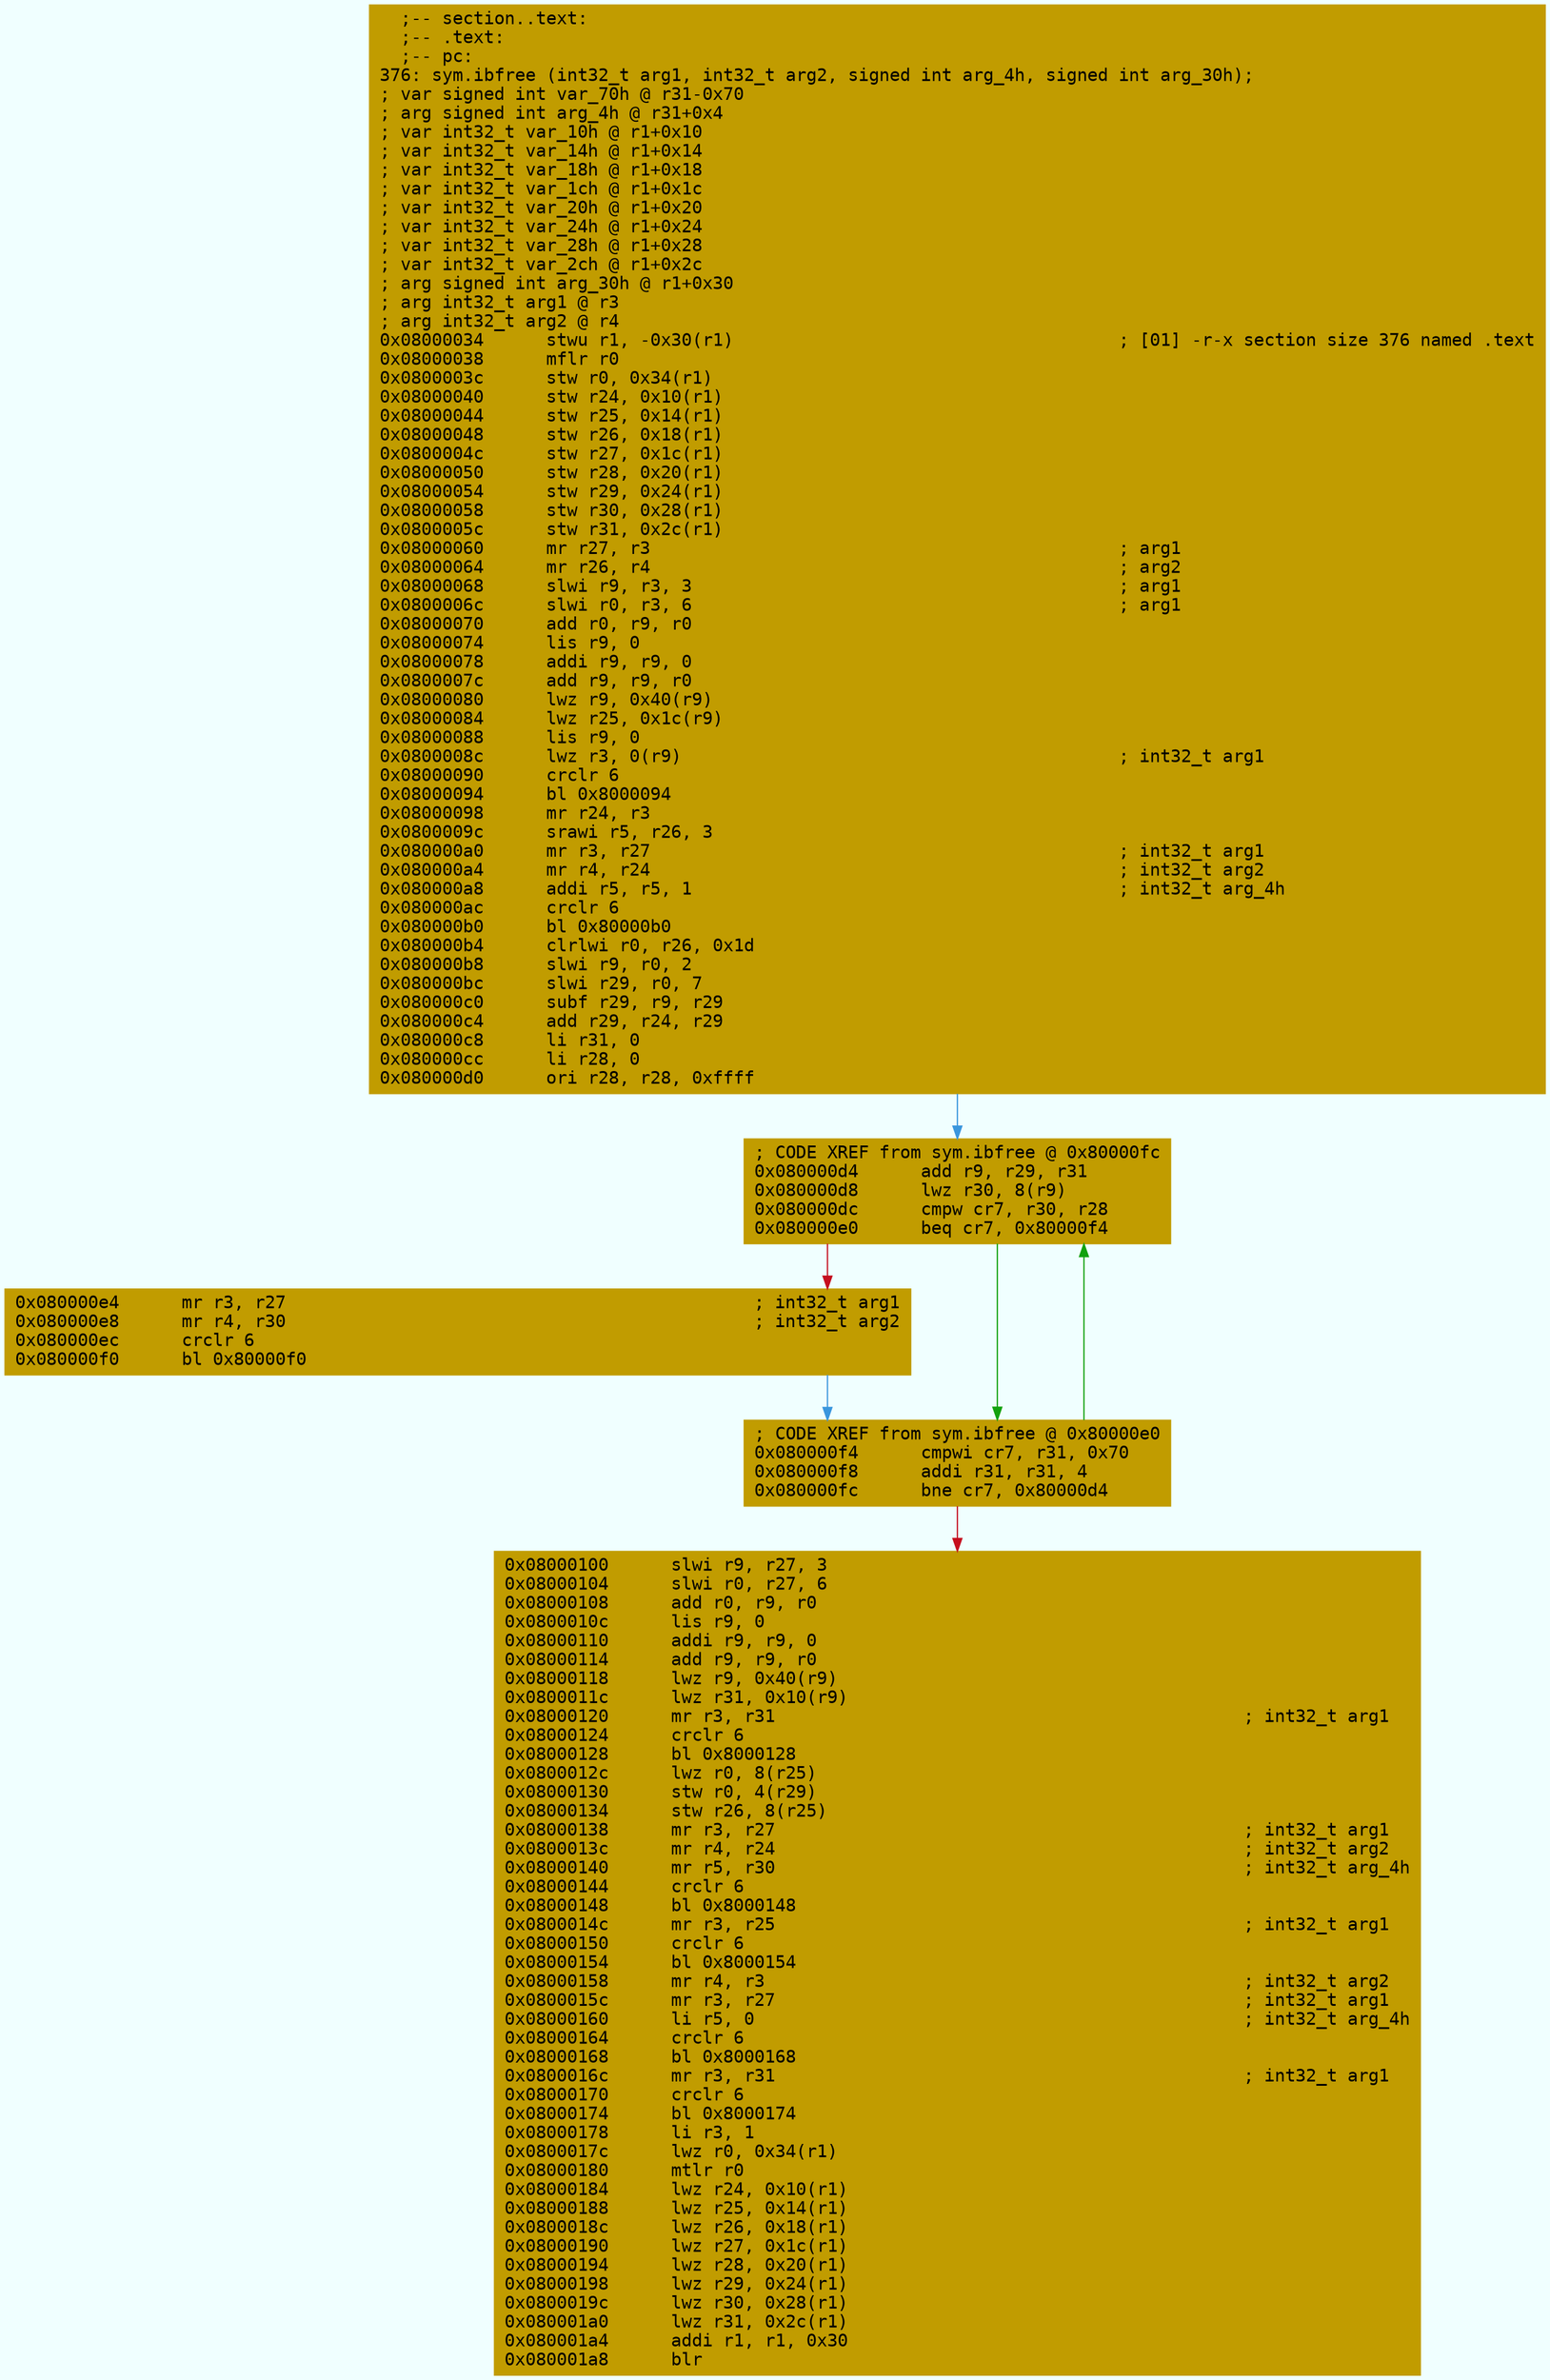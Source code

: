 digraph code {
	graph [bgcolor=azure fontsize=8 fontname="Courier" splines="ortho"];
	node [fillcolor=gray style=filled shape=box];
	edge [arrowhead="normal"];
	"0x08000034" [URL="sym.ibfree/0x08000034", fillcolor="#c19c00",color="#c19c00", fontname="Courier",label="  ;-- section..text:\l  ;-- .text:\l  ;-- pc:\l376: sym.ibfree (int32_t arg1, int32_t arg2, signed int arg_4h, signed int arg_30h);\l; var signed int var_70h @ r31-0x70\l; arg signed int arg_4h @ r31+0x4\l; var int32_t var_10h @ r1+0x10\l; var int32_t var_14h @ r1+0x14\l; var int32_t var_18h @ r1+0x18\l; var int32_t var_1ch @ r1+0x1c\l; var int32_t var_20h @ r1+0x20\l; var int32_t var_24h @ r1+0x24\l; var int32_t var_28h @ r1+0x28\l; var int32_t var_2ch @ r1+0x2c\l; arg signed int arg_30h @ r1+0x30\l; arg int32_t arg1 @ r3\l; arg int32_t arg2 @ r4\l0x08000034      stwu r1, -0x30(r1)                                     ; [01] -r-x section size 376 named .text\l0x08000038      mflr r0\l0x0800003c      stw r0, 0x34(r1)\l0x08000040      stw r24, 0x10(r1)\l0x08000044      stw r25, 0x14(r1)\l0x08000048      stw r26, 0x18(r1)\l0x0800004c      stw r27, 0x1c(r1)\l0x08000050      stw r28, 0x20(r1)\l0x08000054      stw r29, 0x24(r1)\l0x08000058      stw r30, 0x28(r1)\l0x0800005c      stw r31, 0x2c(r1)\l0x08000060      mr r27, r3                                             ; arg1\l0x08000064      mr r26, r4                                             ; arg2\l0x08000068      slwi r9, r3, 3                                         ; arg1\l0x0800006c      slwi r0, r3, 6                                         ; arg1\l0x08000070      add r0, r9, r0\l0x08000074      lis r9, 0\l0x08000078      addi r9, r9, 0\l0x0800007c      add r9, r9, r0\l0x08000080      lwz r9, 0x40(r9)\l0x08000084      lwz r25, 0x1c(r9)\l0x08000088      lis r9, 0\l0x0800008c      lwz r3, 0(r9)                                          ; int32_t arg1\l0x08000090      crclr 6\l0x08000094      bl 0x8000094\l0x08000098      mr r24, r3\l0x0800009c      srawi r5, r26, 3\l0x080000a0      mr r3, r27                                             ; int32_t arg1\l0x080000a4      mr r4, r24                                             ; int32_t arg2\l0x080000a8      addi r5, r5, 1                                         ; int32_t arg_4h\l0x080000ac      crclr 6\l0x080000b0      bl 0x80000b0\l0x080000b4      clrlwi r0, r26, 0x1d\l0x080000b8      slwi r9, r0, 2\l0x080000bc      slwi r29, r0, 7\l0x080000c0      subf r29, r9, r29\l0x080000c4      add r29, r24, r29\l0x080000c8      li r31, 0\l0x080000cc      li r28, 0\l0x080000d0      ori r28, r28, 0xffff\l"]
	"0x080000d4" [URL="sym.ibfree/0x080000d4", fillcolor="#c19c00",color="#c19c00", fontname="Courier",label="; CODE XREF from sym.ibfree @ 0x80000fc\l0x080000d4      add r9, r29, r31\l0x080000d8      lwz r30, 8(r9)\l0x080000dc      cmpw cr7, r30, r28\l0x080000e0      beq cr7, 0x80000f4\l"]
	"0x080000e4" [URL="sym.ibfree/0x080000e4", fillcolor="#c19c00",color="#c19c00", fontname="Courier",label="0x080000e4      mr r3, r27                                             ; int32_t arg1\l0x080000e8      mr r4, r30                                             ; int32_t arg2\l0x080000ec      crclr 6\l0x080000f0      bl 0x80000f0\l"]
	"0x080000f4" [URL="sym.ibfree/0x080000f4", fillcolor="#c19c00",color="#c19c00", fontname="Courier",label="; CODE XREF from sym.ibfree @ 0x80000e0\l0x080000f4      cmpwi cr7, r31, 0x70\l0x080000f8      addi r31, r31, 4\l0x080000fc      bne cr7, 0x80000d4\l"]
	"0x08000100" [URL="sym.ibfree/0x08000100", fillcolor="#c19c00",color="#c19c00", fontname="Courier",label="0x08000100      slwi r9, r27, 3\l0x08000104      slwi r0, r27, 6\l0x08000108      add r0, r9, r0\l0x0800010c      lis r9, 0\l0x08000110      addi r9, r9, 0\l0x08000114      add r9, r9, r0\l0x08000118      lwz r9, 0x40(r9)\l0x0800011c      lwz r31, 0x10(r9)\l0x08000120      mr r3, r31                                             ; int32_t arg1\l0x08000124      crclr 6\l0x08000128      bl 0x8000128\l0x0800012c      lwz r0, 8(r25)\l0x08000130      stw r0, 4(r29)\l0x08000134      stw r26, 8(r25)\l0x08000138      mr r3, r27                                             ; int32_t arg1\l0x0800013c      mr r4, r24                                             ; int32_t arg2\l0x08000140      mr r5, r30                                             ; int32_t arg_4h\l0x08000144      crclr 6\l0x08000148      bl 0x8000148\l0x0800014c      mr r3, r25                                             ; int32_t arg1\l0x08000150      crclr 6\l0x08000154      bl 0x8000154\l0x08000158      mr r4, r3                                              ; int32_t arg2\l0x0800015c      mr r3, r27                                             ; int32_t arg1\l0x08000160      li r5, 0                                               ; int32_t arg_4h\l0x08000164      crclr 6\l0x08000168      bl 0x8000168\l0x0800016c      mr r3, r31                                             ; int32_t arg1\l0x08000170      crclr 6\l0x08000174      bl 0x8000174\l0x08000178      li r3, 1\l0x0800017c      lwz r0, 0x34(r1)\l0x08000180      mtlr r0\l0x08000184      lwz r24, 0x10(r1)\l0x08000188      lwz r25, 0x14(r1)\l0x0800018c      lwz r26, 0x18(r1)\l0x08000190      lwz r27, 0x1c(r1)\l0x08000194      lwz r28, 0x20(r1)\l0x08000198      lwz r29, 0x24(r1)\l0x0800019c      lwz r30, 0x28(r1)\l0x080001a0      lwz r31, 0x2c(r1)\l0x080001a4      addi r1, r1, 0x30\l0x080001a8      blr\l"]
        "0x08000034" -> "0x080000d4" [color="#3a96dd"];
        "0x080000d4" -> "0x080000f4" [color="#13a10e"];
        "0x080000d4" -> "0x080000e4" [color="#c50f1f"];
        "0x080000e4" -> "0x080000f4" [color="#3a96dd"];
        "0x080000f4" -> "0x080000d4" [color="#13a10e"];
        "0x080000f4" -> "0x08000100" [color="#c50f1f"];
}
